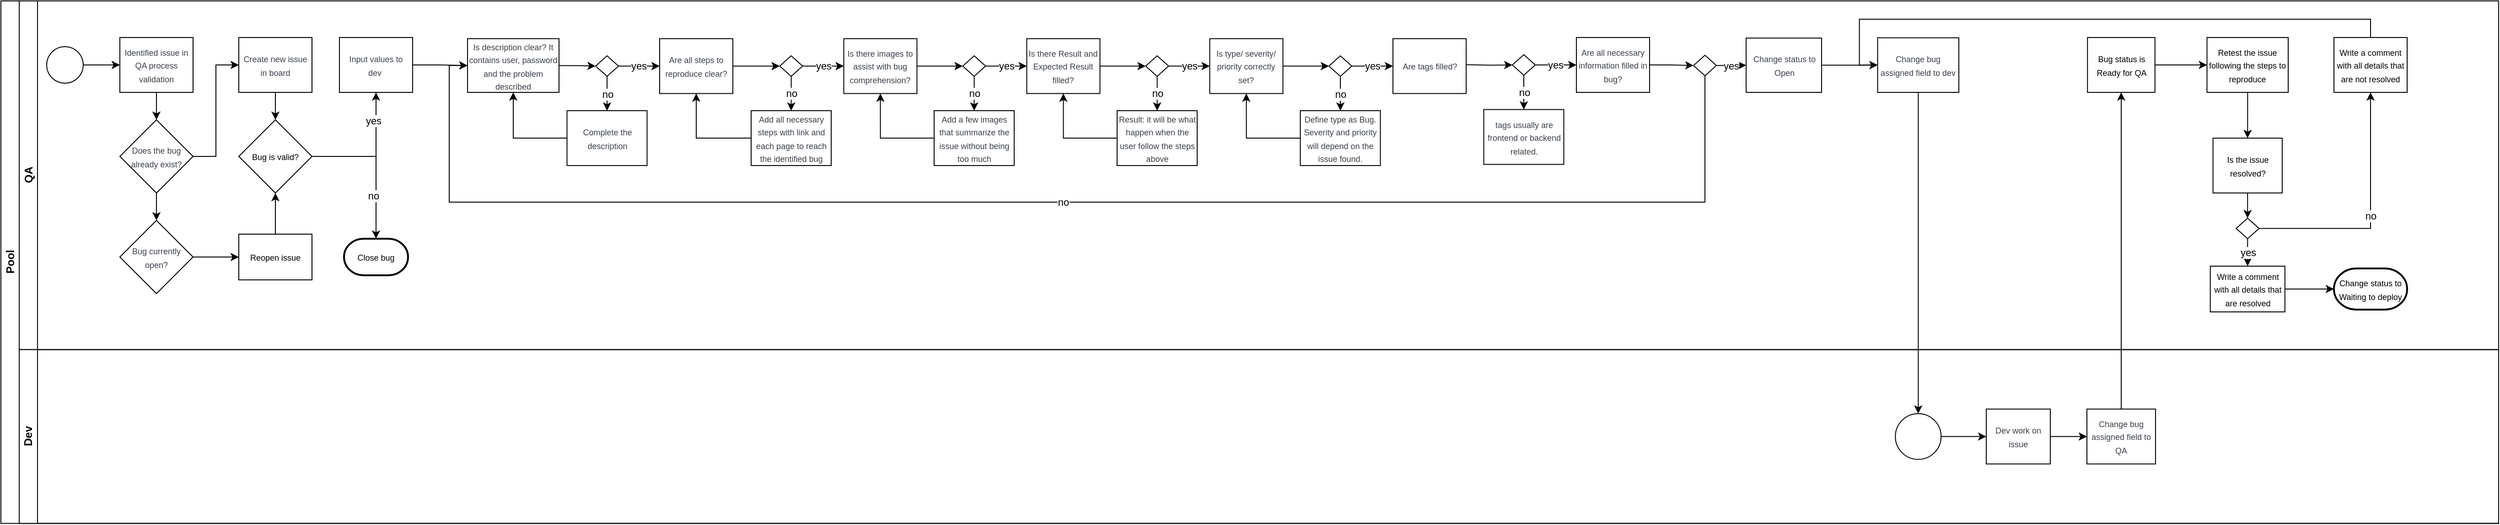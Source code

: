 <mxfile version="24.2.8" type="github">
  <diagram id="prtHgNgQTEPvFCAcTncT" name="Page-1">
    <mxGraphModel dx="1885" dy="1029" grid="1" gridSize="10" guides="1" tooltips="1" connect="1" arrows="1" fold="1" page="1" pageScale="1" pageWidth="827" pageHeight="1169" math="0" shadow="0">
      <root>
        <mxCell id="0" />
        <mxCell id="1" parent="0" />
        <mxCell id="dNxyNK7c78bLwvsdeMH5-19" value="Pool" style="swimlane;html=1;childLayout=stackLayout;resizeParent=1;resizeParentMax=0;horizontal=0;startSize=20;horizontalStack=0;" parent="1" vertex="1">
          <mxGeometry x="120" y="140" width="2730" height="571.25" as="geometry" />
        </mxCell>
        <mxCell id="dNxyNK7c78bLwvsdeMH5-20" value="QA" style="swimlane;html=1;startSize=20;horizontal=0;" parent="dNxyNK7c78bLwvsdeMH5-19" vertex="1">
          <mxGeometry x="20" width="2710" height="381.25" as="geometry" />
        </mxCell>
        <mxCell id="dNxyNK7c78bLwvsdeMH5-25" value="" style="edgeStyle=orthogonalEdgeStyle;rounded=0;orthogonalLoop=1;jettySize=auto;html=1;" parent="dNxyNK7c78bLwvsdeMH5-20" source="dNxyNK7c78bLwvsdeMH5-23" target="dNxyNK7c78bLwvsdeMH5-24" edge="1">
          <mxGeometry relative="1" as="geometry" />
        </mxCell>
        <mxCell id="dNxyNK7c78bLwvsdeMH5-23" value="" style="ellipse;whiteSpace=wrap;html=1;" parent="dNxyNK7c78bLwvsdeMH5-20" vertex="1">
          <mxGeometry x="30" y="50" width="40" height="40" as="geometry" />
        </mxCell>
        <mxCell id="mZFYDZDjduu5su1gbB5g-3" value="" style="edgeStyle=orthogonalEdgeStyle;rounded=0;orthogonalLoop=1;jettySize=auto;html=1;" edge="1" parent="dNxyNK7c78bLwvsdeMH5-20" source="dNxyNK7c78bLwvsdeMH5-24" target="mZFYDZDjduu5su1gbB5g-2">
          <mxGeometry relative="1" as="geometry" />
        </mxCell>
        <mxCell id="dNxyNK7c78bLwvsdeMH5-24" value="&lt;span data-lucid-content=&quot;{&amp;quot;t&amp;quot;:&amp;quot;Identified issue in QA process validation&amp;quot;,&amp;quot;m&amp;quot;:[{&amp;quot;s&amp;quot;:0,&amp;quot;n&amp;quot;:&amp;quot;s&amp;quot;,&amp;quot;v&amp;quot;:22.222,&amp;quot;e&amp;quot;:41},{&amp;quot;s&amp;quot;:0,&amp;quot;n&amp;quot;:&amp;quot;fsp&amp;quot;,&amp;quot;v&amp;quot;:&amp;quot;ss_presetShapeStyle1_textStyle&amp;quot;,&amp;quot;e&amp;quot;:41},{&amp;quot;s&amp;quot;:0,&amp;quot;n&amp;quot;:&amp;quot;fsp2&amp;quot;,&amp;quot;v&amp;quot;:&amp;quot;ss_presetShapeStyle1_textStyle&amp;quot;,&amp;quot;e&amp;quot;:41}]}&quot; data-lucid-type=&quot;application/vnd.lucid.text&quot;&gt;&lt;span style=&quot;color: rgb(58, 65, 74);&quot;&gt;&lt;font style=&quot;font-size: 9px;&quot;&gt;Identified issue in QA process validation&lt;/font&gt;&lt;/span&gt;&lt;/span&gt;" style="rounded=0;whiteSpace=wrap;html=1;fontFamily=Helvetica;fontSize=12;fontColor=#000000;align=center;" parent="dNxyNK7c78bLwvsdeMH5-20" vertex="1">
          <mxGeometry x="110" y="40" width="80" height="60" as="geometry" />
        </mxCell>
        <mxCell id="mZFYDZDjduu5su1gbB5g-8" value="" style="edgeStyle=orthogonalEdgeStyle;rounded=0;orthogonalLoop=1;jettySize=auto;html=1;entryX=0;entryY=0.5;entryDx=0;entryDy=0;" edge="1" parent="dNxyNK7c78bLwvsdeMH5-20" source="mZFYDZDjduu5su1gbB5g-2" target="mZFYDZDjduu5su1gbB5g-7">
          <mxGeometry relative="1" as="geometry" />
        </mxCell>
        <mxCell id="mZFYDZDjduu5su1gbB5g-10" value="" style="edgeStyle=orthogonalEdgeStyle;rounded=0;orthogonalLoop=1;jettySize=auto;html=1;" edge="1" parent="dNxyNK7c78bLwvsdeMH5-20" source="mZFYDZDjduu5su1gbB5g-2" target="mZFYDZDjduu5su1gbB5g-9">
          <mxGeometry relative="1" as="geometry" />
        </mxCell>
        <mxCell id="mZFYDZDjduu5su1gbB5g-2" value="&lt;span data-lucid-content=&quot;{&amp;quot;t&amp;quot;:&amp;quot;Does the bug already exist?&amp;quot;,&amp;quot;m&amp;quot;:[{&amp;quot;s&amp;quot;:0,&amp;quot;n&amp;quot;:&amp;quot;s&amp;quot;,&amp;quot;v&amp;quot;:22.222,&amp;quot;e&amp;quot;:27},{&amp;quot;s&amp;quot;:0,&amp;quot;n&amp;quot;:&amp;quot;fsp&amp;quot;,&amp;quot;v&amp;quot;:&amp;quot;ss_presetShapeStyle1_textStyle&amp;quot;,&amp;quot;e&amp;quot;:27},{&amp;quot;s&amp;quot;:0,&amp;quot;n&amp;quot;:&amp;quot;fsp2&amp;quot;,&amp;quot;v&amp;quot;:&amp;quot;ss_presetShapeStyle1_textStyle&amp;quot;,&amp;quot;e&amp;quot;:27}]}&quot; data-lucid-type=&quot;application/vnd.lucid.text&quot;&gt;&lt;span style=&quot;color: rgb(58, 65, 74);&quot;&gt;&lt;font style=&quot;font-size: 9px;&quot;&gt;Does the bug already exist?&lt;/font&gt;&lt;/span&gt;&lt;/span&gt;" style="rhombus;whiteSpace=wrap;html=1;fontColor=#000000;rounded=0;" vertex="1" parent="dNxyNK7c78bLwvsdeMH5-20">
          <mxGeometry x="110" y="130" width="80" height="80" as="geometry" />
        </mxCell>
        <mxCell id="mZFYDZDjduu5su1gbB5g-12" value="" style="edgeStyle=orthogonalEdgeStyle;rounded=0;orthogonalLoop=1;jettySize=auto;html=1;" edge="1" parent="dNxyNK7c78bLwvsdeMH5-20" source="mZFYDZDjduu5su1gbB5g-7" target="mZFYDZDjduu5su1gbB5g-11">
          <mxGeometry relative="1" as="geometry" />
        </mxCell>
        <mxCell id="mZFYDZDjduu5su1gbB5g-7" value="&lt;span data-lucid-content=&quot;{&amp;quot;t&amp;quot;:&amp;quot;Create new issue in board&amp;quot;,&amp;quot;m&amp;quot;:[{&amp;quot;s&amp;quot;:0,&amp;quot;n&amp;quot;:&amp;quot;s&amp;quot;,&amp;quot;v&amp;quot;:22.222,&amp;quot;e&amp;quot;:25},{&amp;quot;s&amp;quot;:0,&amp;quot;n&amp;quot;:&amp;quot;fsp&amp;quot;,&amp;quot;v&amp;quot;:&amp;quot;ss_presetShapeStyle1_textStyle&amp;quot;,&amp;quot;e&amp;quot;:25},{&amp;quot;s&amp;quot;:0,&amp;quot;n&amp;quot;:&amp;quot;fsp2&amp;quot;,&amp;quot;v&amp;quot;:&amp;quot;ss_presetShapeStyle1_textStyle&amp;quot;,&amp;quot;e&amp;quot;:25}]}&quot; data-lucid-type=&quot;application/vnd.lucid.text&quot;&gt;&lt;span style=&quot;color: rgb(58, 65, 74);&quot;&gt;&lt;font style=&quot;font-size: 9px;&quot;&gt;Create new issue in board&lt;/font&gt;&lt;/span&gt;&lt;/span&gt;" style="whiteSpace=wrap;html=1;fontColor=#000000;rounded=0;" vertex="1" parent="dNxyNK7c78bLwvsdeMH5-20">
          <mxGeometry x="240" y="40" width="80" height="60" as="geometry" />
        </mxCell>
        <mxCell id="mZFYDZDjduu5su1gbB5g-15" value="" style="edgeStyle=orthogonalEdgeStyle;rounded=0;orthogonalLoop=1;jettySize=auto;html=1;" edge="1" parent="dNxyNK7c78bLwvsdeMH5-20" source="mZFYDZDjduu5su1gbB5g-9" target="mZFYDZDjduu5su1gbB5g-14">
          <mxGeometry relative="1" as="geometry" />
        </mxCell>
        <mxCell id="mZFYDZDjduu5su1gbB5g-9" value="&lt;span data-lucid-content=&quot;{&amp;quot;t&amp;quot;:&amp;quot;Bug currently open?&amp;quot;,&amp;quot;m&amp;quot;:[{&amp;quot;s&amp;quot;:0,&amp;quot;n&amp;quot;:&amp;quot;s&amp;quot;,&amp;quot;v&amp;quot;:22.222,&amp;quot;e&amp;quot;:19},{&amp;quot;s&amp;quot;:0,&amp;quot;n&amp;quot;:&amp;quot;fsp&amp;quot;,&amp;quot;v&amp;quot;:&amp;quot;ss_presetShapeStyle1_textStyle&amp;quot;,&amp;quot;e&amp;quot;:19},{&amp;quot;s&amp;quot;:0,&amp;quot;n&amp;quot;:&amp;quot;fsp2&amp;quot;,&amp;quot;v&amp;quot;:&amp;quot;ss_presetShapeStyle1_textStyle&amp;quot;,&amp;quot;e&amp;quot;:19}]}&quot; data-lucid-type=&quot;application/vnd.lucid.text&quot;&gt;&lt;span style=&quot;color: rgb(58, 65, 74);&quot;&gt;&lt;font style=&quot;font-size: 9px;&quot;&gt;Bug currently open?&lt;/font&gt;&lt;/span&gt;&lt;/span&gt;" style="rhombus;whiteSpace=wrap;html=1;fontColor=#000000;rounded=0;" vertex="1" parent="dNxyNK7c78bLwvsdeMH5-20">
          <mxGeometry x="110" y="240" width="80" height="80" as="geometry" />
        </mxCell>
        <mxCell id="mZFYDZDjduu5su1gbB5g-18" value="" style="edgeStyle=orthogonalEdgeStyle;rounded=0;orthogonalLoop=1;jettySize=auto;html=1;" edge="1" parent="dNxyNK7c78bLwvsdeMH5-20" source="mZFYDZDjduu5su1gbB5g-11" target="mZFYDZDjduu5su1gbB5g-17">
          <mxGeometry relative="1" as="geometry" />
        </mxCell>
        <mxCell id="mZFYDZDjduu5su1gbB5g-23" value="yes" style="edgeLabel;html=1;align=center;verticalAlign=middle;resizable=0;points=[];" vertex="1" connectable="0" parent="mZFYDZDjduu5su1gbB5g-18">
          <mxGeometry x="0.558" y="3" relative="1" as="geometry">
            <mxPoint as="offset" />
          </mxGeometry>
        </mxCell>
        <mxCell id="mZFYDZDjduu5su1gbB5g-11" value="&lt;font style=&quot;font-size: 9px;&quot;&gt;Bug is valid?&lt;/font&gt;" style="rhombus;whiteSpace=wrap;html=1;fontColor=#000000;rounded=0;" vertex="1" parent="dNxyNK7c78bLwvsdeMH5-20">
          <mxGeometry x="240" y="130" width="80" height="80" as="geometry" />
        </mxCell>
        <mxCell id="mZFYDZDjduu5su1gbB5g-16" style="edgeStyle=orthogonalEdgeStyle;rounded=0;orthogonalLoop=1;jettySize=auto;html=1;entryX=0.5;entryY=1;entryDx=0;entryDy=0;" edge="1" parent="dNxyNK7c78bLwvsdeMH5-20" source="mZFYDZDjduu5su1gbB5g-14" target="mZFYDZDjduu5su1gbB5g-11">
          <mxGeometry relative="1" as="geometry" />
        </mxCell>
        <mxCell id="mZFYDZDjduu5su1gbB5g-14" value="&lt;font style=&quot;font-size: 9px;&quot;&gt;Reopen issue&lt;/font&gt;" style="whiteSpace=wrap;html=1;fontColor=#000000;rounded=0;" vertex="1" parent="dNxyNK7c78bLwvsdeMH5-20">
          <mxGeometry x="240" y="255" width="80" height="50" as="geometry" />
        </mxCell>
        <mxCell id="mZFYDZDjduu5su1gbB5g-30" value="" style="edgeStyle=orthogonalEdgeStyle;rounded=0;orthogonalLoop=1;jettySize=auto;html=1;" edge="1" parent="dNxyNK7c78bLwvsdeMH5-20" source="mZFYDZDjduu5su1gbB5g-17" target="mZFYDZDjduu5su1gbB5g-29">
          <mxGeometry relative="1" as="geometry" />
        </mxCell>
        <mxCell id="mZFYDZDjduu5su1gbB5g-17" value="&lt;span data-lucid-content=&quot;{&amp;quot;t&amp;quot;:&amp;quot;Input values to dev &amp;quot;,&amp;quot;m&amp;quot;:[{&amp;quot;s&amp;quot;:0,&amp;quot;n&amp;quot;:&amp;quot;s&amp;quot;,&amp;quot;v&amp;quot;:22.222,&amp;quot;e&amp;quot;:20},{&amp;quot;s&amp;quot;:0,&amp;quot;n&amp;quot;:&amp;quot;fsp&amp;quot;,&amp;quot;v&amp;quot;:&amp;quot;ss_presetShapeStyle1_textStyle&amp;quot;,&amp;quot;e&amp;quot;:20},{&amp;quot;s&amp;quot;:0,&amp;quot;n&amp;quot;:&amp;quot;fsp2&amp;quot;,&amp;quot;v&amp;quot;:&amp;quot;ss_presetShapeStyle1_textStyle&amp;quot;,&amp;quot;e&amp;quot;:20}]}&quot; data-lucid-type=&quot;application/vnd.lucid.text&quot;&gt;&lt;span style=&quot;color: rgb(58, 65, 74);&quot;&gt;&lt;font style=&quot;font-size: 9px;&quot;&gt;Input values to dev&amp;nbsp;&lt;/font&gt;&lt;/span&gt;&lt;/span&gt;" style="whiteSpace=wrap;html=1;fontColor=#000000;rounded=0;" vertex="1" parent="dNxyNK7c78bLwvsdeMH5-20">
          <mxGeometry x="350" y="40" width="80" height="60" as="geometry" />
        </mxCell>
        <mxCell id="mZFYDZDjduu5su1gbB5g-22" value="&lt;font style=&quot;font-size: 9px;&quot;&gt;Close bug&lt;/font&gt;" style="strokeWidth=2;html=1;shape=mxgraph.flowchart.terminator;whiteSpace=wrap;" vertex="1" parent="dNxyNK7c78bLwvsdeMH5-20">
          <mxGeometry x="355" y="260" width="70" height="40" as="geometry" />
        </mxCell>
        <mxCell id="mZFYDZDjduu5su1gbB5g-21" style="edgeStyle=orthogonalEdgeStyle;rounded=0;orthogonalLoop=1;jettySize=auto;html=1;" edge="1" parent="dNxyNK7c78bLwvsdeMH5-20" source="mZFYDZDjduu5su1gbB5g-11" target="mZFYDZDjduu5su1gbB5g-22">
          <mxGeometry relative="1" as="geometry">
            <mxPoint x="410" y="260" as="targetPoint" />
          </mxGeometry>
        </mxCell>
        <mxCell id="mZFYDZDjduu5su1gbB5g-26" value="no" style="edgeLabel;html=1;align=center;verticalAlign=middle;resizable=0;points=[];" vertex="1" connectable="0" parent="mZFYDZDjduu5su1gbB5g-21">
          <mxGeometry x="0.411" y="-3" relative="1" as="geometry">
            <mxPoint as="offset" />
          </mxGeometry>
        </mxCell>
        <mxCell id="mZFYDZDjduu5su1gbB5g-32" value="" style="edgeStyle=orthogonalEdgeStyle;rounded=0;orthogonalLoop=1;jettySize=auto;html=1;" edge="1" parent="dNxyNK7c78bLwvsdeMH5-20" source="mZFYDZDjduu5su1gbB5g-29" target="mZFYDZDjduu5su1gbB5g-31">
          <mxGeometry relative="1" as="geometry" />
        </mxCell>
        <mxCell id="mZFYDZDjduu5su1gbB5g-29" value="&lt;span data-lucid-content=&quot;{&amp;quot;t&amp;quot;:&amp;quot;Is description clear? It contains user, password and the problem described&amp;quot;,&amp;quot;m&amp;quot;:[{&amp;quot;s&amp;quot;:0,&amp;quot;n&amp;quot;:&amp;quot;s&amp;quot;,&amp;quot;v&amp;quot;:22.222,&amp;quot;e&amp;quot;:74},{&amp;quot;s&amp;quot;:0,&amp;quot;n&amp;quot;:&amp;quot;fsp&amp;quot;,&amp;quot;v&amp;quot;:&amp;quot;ss_presetShapeStyle1_textStyle&amp;quot;,&amp;quot;e&amp;quot;:74},{&amp;quot;s&amp;quot;:0,&amp;quot;n&amp;quot;:&amp;quot;fsp2&amp;quot;,&amp;quot;v&amp;quot;:&amp;quot;ss_presetShapeStyle1_textStyle&amp;quot;,&amp;quot;e&amp;quot;:74}]}&quot; data-lucid-type=&quot;application/vnd.lucid.text&quot;&gt;&lt;span style=&quot;color: rgb(58, 65, 74);&quot;&gt;&lt;font style=&quot;font-size: 9px;&quot;&gt;Is description clear? It contains user, password and the problem described&lt;/font&gt;&lt;/span&gt;&lt;/span&gt;" style="whiteSpace=wrap;html=1;fontColor=#000000;rounded=0;align=center;" vertex="1" parent="dNxyNK7c78bLwvsdeMH5-20">
          <mxGeometry x="490" y="41.25" width="100" height="58.75" as="geometry" />
        </mxCell>
        <mxCell id="mZFYDZDjduu5su1gbB5g-34" value="yes" style="edgeStyle=orthogonalEdgeStyle;rounded=0;orthogonalLoop=1;jettySize=auto;html=1;" edge="1" parent="dNxyNK7c78bLwvsdeMH5-20" source="mZFYDZDjduu5su1gbB5g-31" target="mZFYDZDjduu5su1gbB5g-33">
          <mxGeometry relative="1" as="geometry" />
        </mxCell>
        <mxCell id="mZFYDZDjduu5su1gbB5g-36" value="no" style="edgeStyle=orthogonalEdgeStyle;rounded=0;orthogonalLoop=1;jettySize=auto;html=1;" edge="1" parent="dNxyNK7c78bLwvsdeMH5-20" source="mZFYDZDjduu5su1gbB5g-31" target="mZFYDZDjduu5su1gbB5g-35">
          <mxGeometry relative="1" as="geometry" />
        </mxCell>
        <mxCell id="mZFYDZDjduu5su1gbB5g-31" value="" style="rhombus;whiteSpace=wrap;html=1;fontColor=#000000;rounded=0;" vertex="1" parent="dNxyNK7c78bLwvsdeMH5-20">
          <mxGeometry x="630" y="60" width="25" height="22.5" as="geometry" />
        </mxCell>
        <mxCell id="mZFYDZDjduu5su1gbB5g-49" style="edgeStyle=orthogonalEdgeStyle;rounded=0;orthogonalLoop=1;jettySize=auto;html=1;exitX=1;exitY=0.5;exitDx=0;exitDy=0;entryX=0;entryY=0.5;entryDx=0;entryDy=0;" edge="1" parent="dNxyNK7c78bLwvsdeMH5-20" source="mZFYDZDjduu5su1gbB5g-33" target="mZFYDZDjduu5su1gbB5g-46">
          <mxGeometry relative="1" as="geometry" />
        </mxCell>
        <mxCell id="mZFYDZDjduu5su1gbB5g-33" value="&lt;span data-lucid-content=&quot;{&amp;quot;t&amp;quot;:&amp;quot;Are all steps to reproduce clear?&amp;quot;,&amp;quot;m&amp;quot;:[{&amp;quot;s&amp;quot;:0,&amp;quot;n&amp;quot;:&amp;quot;s&amp;quot;,&amp;quot;v&amp;quot;:22.222,&amp;quot;e&amp;quot;:33},{&amp;quot;s&amp;quot;:0,&amp;quot;n&amp;quot;:&amp;quot;fsp&amp;quot;,&amp;quot;v&amp;quot;:&amp;quot;ss_presetShapeStyle1_textStyle&amp;quot;,&amp;quot;e&amp;quot;:33},{&amp;quot;s&amp;quot;:0,&amp;quot;n&amp;quot;:&amp;quot;fsp2&amp;quot;,&amp;quot;v&amp;quot;:&amp;quot;ss_presetShapeStyle1_textStyle&amp;quot;,&amp;quot;e&amp;quot;:33}]}&quot; data-lucid-type=&quot;application/vnd.lucid.text&quot;&gt;&lt;span style=&quot;color: rgb(58, 65, 74);&quot;&gt;&lt;font style=&quot;font-size: 9px;&quot;&gt;Are all steps to reproduce clear?&lt;/font&gt;&lt;/span&gt;&lt;/span&gt;" style="whiteSpace=wrap;html=1;fontColor=#000000;rounded=0;" vertex="1" parent="dNxyNK7c78bLwvsdeMH5-20">
          <mxGeometry x="700" y="41.25" width="80" height="60" as="geometry" />
        </mxCell>
        <mxCell id="mZFYDZDjduu5su1gbB5g-35" value="&lt;span data-lucid-content=&quot;{&amp;quot;t&amp;quot;:&amp;quot;Complete the description&amp;quot;,&amp;quot;m&amp;quot;:[{&amp;quot;s&amp;quot;:0,&amp;quot;n&amp;quot;:&amp;quot;s&amp;quot;,&amp;quot;v&amp;quot;:22.222,&amp;quot;e&amp;quot;:24},{&amp;quot;s&amp;quot;:0,&amp;quot;n&amp;quot;:&amp;quot;fsp&amp;quot;,&amp;quot;v&amp;quot;:&amp;quot;ss_presetShapeStyle1_textStyle&amp;quot;,&amp;quot;e&amp;quot;:24},{&amp;quot;s&amp;quot;:0,&amp;quot;n&amp;quot;:&amp;quot;fsp2&amp;quot;,&amp;quot;v&amp;quot;:&amp;quot;ss_presetShapeStyle1_textStyle&amp;quot;,&amp;quot;e&amp;quot;:24}]}&quot; data-lucid-type=&quot;application/vnd.lucid.text&quot;&gt;&lt;span style=&quot;color: rgb(58, 65, 74);&quot;&gt;&lt;font style=&quot;font-size: 9px;&quot;&gt;Complete the description&lt;/font&gt;&lt;/span&gt;&lt;/span&gt;" style="whiteSpace=wrap;html=1;fontColor=#000000;rounded=0;" vertex="1" parent="dNxyNK7c78bLwvsdeMH5-20">
          <mxGeometry x="598.75" y="120" width="87.5" height="60" as="geometry" />
        </mxCell>
        <mxCell id="mZFYDZDjduu5su1gbB5g-42" style="edgeStyle=orthogonalEdgeStyle;rounded=0;orthogonalLoop=1;jettySize=auto;html=1;entryX=0.5;entryY=1;entryDx=0;entryDy=0;" edge="1" parent="dNxyNK7c78bLwvsdeMH5-20" source="mZFYDZDjduu5su1gbB5g-35" target="mZFYDZDjduu5su1gbB5g-29">
          <mxGeometry relative="1" as="geometry">
            <mxPoint x="500" y="150" as="targetPoint" />
          </mxGeometry>
        </mxCell>
        <mxCell id="mZFYDZDjduu5su1gbB5g-44" value="yes" style="edgeStyle=orthogonalEdgeStyle;rounded=0;orthogonalLoop=1;jettySize=auto;html=1;" edge="1" parent="dNxyNK7c78bLwvsdeMH5-20" source="mZFYDZDjduu5su1gbB5g-46" target="mZFYDZDjduu5su1gbB5g-47">
          <mxGeometry relative="1" as="geometry" />
        </mxCell>
        <mxCell id="mZFYDZDjduu5su1gbB5g-45" value="no" style="edgeStyle=orthogonalEdgeStyle;rounded=0;orthogonalLoop=1;jettySize=auto;html=1;" edge="1" parent="dNxyNK7c78bLwvsdeMH5-20" source="mZFYDZDjduu5su1gbB5g-46" target="mZFYDZDjduu5su1gbB5g-48">
          <mxGeometry relative="1" as="geometry" />
        </mxCell>
        <mxCell id="mZFYDZDjduu5su1gbB5g-46" value="" style="rhombus;whiteSpace=wrap;html=1;fontColor=#000000;rounded=0;" vertex="1" parent="dNxyNK7c78bLwvsdeMH5-20">
          <mxGeometry x="831.25" y="60" width="25" height="22.5" as="geometry" />
        </mxCell>
        <mxCell id="mZFYDZDjduu5su1gbB5g-56" style="edgeStyle=orthogonalEdgeStyle;rounded=0;orthogonalLoop=1;jettySize=auto;html=1;exitX=1;exitY=0.5;exitDx=0;exitDy=0;entryX=0;entryY=0.5;entryDx=0;entryDy=0;" edge="1" parent="dNxyNK7c78bLwvsdeMH5-20" source="mZFYDZDjduu5su1gbB5g-47" target="mZFYDZDjduu5su1gbB5g-53">
          <mxGeometry relative="1" as="geometry" />
        </mxCell>
        <mxCell id="mZFYDZDjduu5su1gbB5g-47" value="&lt;span data-lucid-content=&quot;{&amp;quot;t&amp;quot;:&amp;quot;Is there images to assist with bug comprehension?&amp;quot;,&amp;quot;m&amp;quot;:[{&amp;quot;s&amp;quot;:0,&amp;quot;n&amp;quot;:&amp;quot;s&amp;quot;,&amp;quot;v&amp;quot;:22.222,&amp;quot;e&amp;quot;:49},{&amp;quot;s&amp;quot;:0,&amp;quot;n&amp;quot;:&amp;quot;fsp&amp;quot;,&amp;quot;v&amp;quot;:&amp;quot;ss_presetShapeStyle1_textStyle&amp;quot;,&amp;quot;e&amp;quot;:49},{&amp;quot;s&amp;quot;:0,&amp;quot;n&amp;quot;:&amp;quot;fsp2&amp;quot;,&amp;quot;v&amp;quot;:&amp;quot;ss_presetShapeStyle1_textStyle&amp;quot;,&amp;quot;e&amp;quot;:49}]}&quot; data-lucid-type=&quot;application/vnd.lucid.text&quot;&gt;&lt;span style=&quot;color: rgb(58, 65, 74);&quot;&gt;&lt;font style=&quot;font-size: 9px;&quot;&gt;Is there images to assist with bug comprehension?&lt;/font&gt;&lt;/span&gt;&lt;/span&gt;" style="whiteSpace=wrap;html=1;fontColor=#000000;rounded=0;" vertex="1" parent="dNxyNK7c78bLwvsdeMH5-20">
          <mxGeometry x="901.25" y="41.25" width="80" height="60" as="geometry" />
        </mxCell>
        <mxCell id="mZFYDZDjduu5su1gbB5g-50" style="edgeStyle=orthogonalEdgeStyle;rounded=0;orthogonalLoop=1;jettySize=auto;html=1;entryX=0.5;entryY=1;entryDx=0;entryDy=0;" edge="1" parent="dNxyNK7c78bLwvsdeMH5-20" source="mZFYDZDjduu5su1gbB5g-48" target="mZFYDZDjduu5su1gbB5g-33">
          <mxGeometry relative="1" as="geometry" />
        </mxCell>
        <mxCell id="mZFYDZDjduu5su1gbB5g-48" value="&lt;span data-lucid-content=&quot;{&amp;quot;t&amp;quot;:&amp;quot;Add all necessary steps with link and each page to reach the identified bug&amp;quot;,&amp;quot;m&amp;quot;:[{&amp;quot;s&amp;quot;:0,&amp;quot;n&amp;quot;:&amp;quot;s&amp;quot;,&amp;quot;v&amp;quot;:22.222,&amp;quot;e&amp;quot;:75},{&amp;quot;s&amp;quot;:0,&amp;quot;n&amp;quot;:&amp;quot;fsp&amp;quot;,&amp;quot;v&amp;quot;:&amp;quot;ss_presetShapeStyle1_textStyle&amp;quot;,&amp;quot;e&amp;quot;:75},{&amp;quot;s&amp;quot;:0,&amp;quot;n&amp;quot;:&amp;quot;fsp2&amp;quot;,&amp;quot;v&amp;quot;:&amp;quot;ss_presetShapeStyle1_textStyle&amp;quot;,&amp;quot;e&amp;quot;:75}]}&quot; data-lucid-type=&quot;application/vnd.lucid.text&quot;&gt;&lt;span style=&quot;color: rgb(58, 65, 74);&quot;&gt;&lt;font style=&quot;font-size: 9px;&quot;&gt;Add all necessary steps with link and each page to reach the identified bug&lt;/font&gt;&lt;/span&gt;&lt;/span&gt;" style="whiteSpace=wrap;html=1;fontColor=#000000;rounded=0;" vertex="1" parent="dNxyNK7c78bLwvsdeMH5-20">
          <mxGeometry x="800" y="120" width="87.5" height="60" as="geometry" />
        </mxCell>
        <mxCell id="mZFYDZDjduu5su1gbB5g-51" value="yes" style="edgeStyle=orthogonalEdgeStyle;rounded=0;orthogonalLoop=1;jettySize=auto;html=1;" edge="1" parent="dNxyNK7c78bLwvsdeMH5-20" source="mZFYDZDjduu5su1gbB5g-53" target="mZFYDZDjduu5su1gbB5g-54">
          <mxGeometry relative="1" as="geometry" />
        </mxCell>
        <mxCell id="mZFYDZDjduu5su1gbB5g-52" value="no" style="edgeStyle=orthogonalEdgeStyle;rounded=0;orthogonalLoop=1;jettySize=auto;html=1;" edge="1" parent="dNxyNK7c78bLwvsdeMH5-20" source="mZFYDZDjduu5su1gbB5g-53" target="mZFYDZDjduu5su1gbB5g-55">
          <mxGeometry relative="1" as="geometry" />
        </mxCell>
        <mxCell id="mZFYDZDjduu5su1gbB5g-53" value="" style="rhombus;whiteSpace=wrap;html=1;fontColor=#000000;rounded=0;" vertex="1" parent="dNxyNK7c78bLwvsdeMH5-20">
          <mxGeometry x="1031.25" y="60" width="25" height="22.5" as="geometry" />
        </mxCell>
        <mxCell id="mZFYDZDjduu5su1gbB5g-64" style="edgeStyle=orthogonalEdgeStyle;rounded=0;orthogonalLoop=1;jettySize=auto;html=1;entryX=0;entryY=0.5;entryDx=0;entryDy=0;" edge="1" parent="dNxyNK7c78bLwvsdeMH5-20" source="mZFYDZDjduu5su1gbB5g-54" target="mZFYDZDjduu5su1gbB5g-61">
          <mxGeometry relative="1" as="geometry" />
        </mxCell>
        <mxCell id="mZFYDZDjduu5su1gbB5g-54" value="&lt;span data-lucid-content=&quot;{&amp;quot;t&amp;quot;:&amp;quot;Is there Result and Expected Result filled?&amp;quot;,&amp;quot;m&amp;quot;:[{&amp;quot;s&amp;quot;:0,&amp;quot;n&amp;quot;:&amp;quot;s&amp;quot;,&amp;quot;v&amp;quot;:22.222,&amp;quot;e&amp;quot;:43},{&amp;quot;s&amp;quot;:0,&amp;quot;n&amp;quot;:&amp;quot;fsp&amp;quot;,&amp;quot;v&amp;quot;:&amp;quot;ss_presetShapeStyle1_textStyle&amp;quot;,&amp;quot;e&amp;quot;:43},{&amp;quot;s&amp;quot;:0,&amp;quot;n&amp;quot;:&amp;quot;fsp2&amp;quot;,&amp;quot;v&amp;quot;:&amp;quot;ss_presetShapeStyle1_textStyle&amp;quot;,&amp;quot;e&amp;quot;:43}]}&quot; data-lucid-type=&quot;application/vnd.lucid.text&quot;&gt;&lt;span style=&quot;color: rgb(58, 65, 74);&quot;&gt;&lt;font style=&quot;font-size: 9px;&quot;&gt;Is there Result and Expected Result filled?&lt;/font&gt;&lt;/span&gt;&lt;/span&gt;" style="whiteSpace=wrap;html=1;fontColor=#000000;rounded=0;" vertex="1" parent="dNxyNK7c78bLwvsdeMH5-20">
          <mxGeometry x="1101.25" y="41.25" width="80" height="60" as="geometry" />
        </mxCell>
        <mxCell id="mZFYDZDjduu5su1gbB5g-57" style="edgeStyle=orthogonalEdgeStyle;rounded=0;orthogonalLoop=1;jettySize=auto;html=1;entryX=0.5;entryY=1;entryDx=0;entryDy=0;" edge="1" parent="dNxyNK7c78bLwvsdeMH5-20" source="mZFYDZDjduu5su1gbB5g-55" target="mZFYDZDjduu5su1gbB5g-47">
          <mxGeometry relative="1" as="geometry" />
        </mxCell>
        <mxCell id="mZFYDZDjduu5su1gbB5g-55" value="&lt;span data-lucid-content=&quot;{&amp;quot;t&amp;quot;:&amp;quot;Add a few images that summarize the issue without being too much&amp;quot;,&amp;quot;m&amp;quot;:[{&amp;quot;s&amp;quot;:0,&amp;quot;n&amp;quot;:&amp;quot;s&amp;quot;,&amp;quot;v&amp;quot;:22.222,&amp;quot;e&amp;quot;:64},{&amp;quot;s&amp;quot;:0,&amp;quot;n&amp;quot;:&amp;quot;fsp&amp;quot;,&amp;quot;v&amp;quot;:&amp;quot;ss_presetShapeStyle1_textStyle&amp;quot;,&amp;quot;e&amp;quot;:64},{&amp;quot;s&amp;quot;:0,&amp;quot;n&amp;quot;:&amp;quot;fsp2&amp;quot;,&amp;quot;v&amp;quot;:&amp;quot;ss_presetShapeStyle1_textStyle&amp;quot;,&amp;quot;e&amp;quot;:64}]}&quot; data-lucid-type=&quot;application/vnd.lucid.text&quot;&gt;&lt;span style=&quot;color: rgb(58, 65, 74);&quot;&gt;&lt;font style=&quot;font-size: 9px;&quot;&gt;Add a few images that summarize the issue without being too much&lt;/font&gt;&lt;/span&gt;&lt;/span&gt;" style="whiteSpace=wrap;html=1;fontColor=#000000;rounded=0;" vertex="1" parent="dNxyNK7c78bLwvsdeMH5-20">
          <mxGeometry x="1000" y="120" width="87.5" height="60" as="geometry" />
        </mxCell>
        <mxCell id="mZFYDZDjduu5su1gbB5g-59" value="yes" style="edgeStyle=orthogonalEdgeStyle;rounded=0;orthogonalLoop=1;jettySize=auto;html=1;" edge="1" parent="dNxyNK7c78bLwvsdeMH5-20" source="mZFYDZDjduu5su1gbB5g-61" target="mZFYDZDjduu5su1gbB5g-62">
          <mxGeometry relative="1" as="geometry" />
        </mxCell>
        <mxCell id="mZFYDZDjduu5su1gbB5g-60" value="no" style="edgeStyle=orthogonalEdgeStyle;rounded=0;orthogonalLoop=1;jettySize=auto;html=1;" edge="1" parent="dNxyNK7c78bLwvsdeMH5-20" source="mZFYDZDjduu5su1gbB5g-61" target="mZFYDZDjduu5su1gbB5g-63">
          <mxGeometry relative="1" as="geometry" />
        </mxCell>
        <mxCell id="mZFYDZDjduu5su1gbB5g-61" value="" style="rhombus;whiteSpace=wrap;html=1;fontColor=#000000;rounded=0;" vertex="1" parent="dNxyNK7c78bLwvsdeMH5-20">
          <mxGeometry x="1231.25" y="60" width="25" height="22.5" as="geometry" />
        </mxCell>
        <mxCell id="mZFYDZDjduu5su1gbB5g-62" value="&lt;span data-lucid-content=&quot;{&amp;quot;t&amp;quot;:&amp;quot;Is type/ severity/ priority correctly set?&amp;quot;,&amp;quot;m&amp;quot;:[{&amp;quot;s&amp;quot;:0,&amp;quot;n&amp;quot;:&amp;quot;s&amp;quot;,&amp;quot;v&amp;quot;:22.222,&amp;quot;e&amp;quot;:42},{&amp;quot;s&amp;quot;:0,&amp;quot;n&amp;quot;:&amp;quot;fsp&amp;quot;,&amp;quot;v&amp;quot;:&amp;quot;ss_presetShapeStyle1_textStyle&amp;quot;,&amp;quot;e&amp;quot;:42},{&amp;quot;s&amp;quot;:0,&amp;quot;n&amp;quot;:&amp;quot;fsp2&amp;quot;,&amp;quot;v&amp;quot;:&amp;quot;ss_presetShapeStyle1_textStyle&amp;quot;,&amp;quot;e&amp;quot;:42}]}&quot; data-lucid-type=&quot;application/vnd.lucid.text&quot;&gt;&lt;span style=&quot;color: rgb(58, 65, 74);&quot;&gt;&lt;font style=&quot;font-size: 9px;&quot;&gt;Is type/ severity/ priority correctly set?&lt;/font&gt;&lt;/span&gt;&lt;/span&gt;" style="whiteSpace=wrap;html=1;fontColor=#000000;rounded=0;" vertex="1" parent="dNxyNK7c78bLwvsdeMH5-20">
          <mxGeometry x="1301.25" y="41.25" width="80" height="60" as="geometry" />
        </mxCell>
        <mxCell id="mZFYDZDjduu5su1gbB5g-71" style="edgeStyle=orthogonalEdgeStyle;rounded=0;orthogonalLoop=1;jettySize=auto;html=1;entryX=0.5;entryY=1;entryDx=0;entryDy=0;" edge="1" parent="dNxyNK7c78bLwvsdeMH5-20" source="mZFYDZDjduu5su1gbB5g-63" target="mZFYDZDjduu5su1gbB5g-54">
          <mxGeometry relative="1" as="geometry" />
        </mxCell>
        <mxCell id="mZFYDZDjduu5su1gbB5g-63" value="&lt;span data-lucid-content=&quot;{&amp;quot;t&amp;quot;:&amp;quot;Result: it will be what happen when the user follow the steps above&amp;quot;,&amp;quot;m&amp;quot;:[{&amp;quot;s&amp;quot;:0,&amp;quot;n&amp;quot;:&amp;quot;s&amp;quot;,&amp;quot;v&amp;quot;:22.222,&amp;quot;e&amp;quot;:67},{&amp;quot;s&amp;quot;:0,&amp;quot;n&amp;quot;:&amp;quot;fsp&amp;quot;,&amp;quot;v&amp;quot;:&amp;quot;ss_presetShapeStyle1_textStyle&amp;quot;,&amp;quot;e&amp;quot;:67},{&amp;quot;s&amp;quot;:0,&amp;quot;n&amp;quot;:&amp;quot;fsp2&amp;quot;,&amp;quot;v&amp;quot;:&amp;quot;ss_presetShapeStyle1_textStyle&amp;quot;,&amp;quot;e&amp;quot;:67}]}&quot; data-lucid-type=&quot;application/vnd.lucid.text&quot;&gt;&lt;span style=&quot;color: rgb(58, 65, 74);&quot;&gt;&lt;font style=&quot;font-size: 9px;&quot;&gt;Result: it will be what happen when the user follow the steps above&lt;/font&gt;&lt;/span&gt;&lt;/span&gt;" style="whiteSpace=wrap;html=1;fontColor=#000000;rounded=0;" vertex="1" parent="dNxyNK7c78bLwvsdeMH5-20">
          <mxGeometry x="1200" y="120" width="87.5" height="60" as="geometry" />
        </mxCell>
        <mxCell id="mZFYDZDjduu5su1gbB5g-65" style="edgeStyle=orthogonalEdgeStyle;rounded=0;orthogonalLoop=1;jettySize=auto;html=1;entryX=0;entryY=0.5;entryDx=0;entryDy=0;" edge="1" parent="dNxyNK7c78bLwvsdeMH5-20" target="mZFYDZDjduu5su1gbB5g-68" source="mZFYDZDjduu5su1gbB5g-62">
          <mxGeometry relative="1" as="geometry">
            <mxPoint x="1381.25" y="71" as="sourcePoint" />
          </mxGeometry>
        </mxCell>
        <mxCell id="mZFYDZDjduu5su1gbB5g-66" value="yes" style="edgeStyle=orthogonalEdgeStyle;rounded=0;orthogonalLoop=1;jettySize=auto;html=1;" edge="1" parent="dNxyNK7c78bLwvsdeMH5-20" source="mZFYDZDjduu5su1gbB5g-68" target="mZFYDZDjduu5su1gbB5g-69">
          <mxGeometry relative="1" as="geometry" />
        </mxCell>
        <mxCell id="mZFYDZDjduu5su1gbB5g-67" value="no" style="edgeStyle=orthogonalEdgeStyle;rounded=0;orthogonalLoop=1;jettySize=auto;html=1;" edge="1" parent="dNxyNK7c78bLwvsdeMH5-20" source="mZFYDZDjduu5su1gbB5g-68" target="mZFYDZDjduu5su1gbB5g-70">
          <mxGeometry relative="1" as="geometry" />
        </mxCell>
        <mxCell id="mZFYDZDjduu5su1gbB5g-68" value="" style="rhombus;whiteSpace=wrap;html=1;fontColor=#000000;rounded=0;" vertex="1" parent="dNxyNK7c78bLwvsdeMH5-20">
          <mxGeometry x="1431.5" y="60" width="25" height="22.5" as="geometry" />
        </mxCell>
        <mxCell id="mZFYDZDjduu5su1gbB5g-69" value="&lt;span data-lucid-content=&quot;{&amp;quot;t&amp;quot;:&amp;quot;Are tags filled?&amp;quot;,&amp;quot;m&amp;quot;:[{&amp;quot;s&amp;quot;:0,&amp;quot;n&amp;quot;:&amp;quot;s&amp;quot;,&amp;quot;v&amp;quot;:22.222,&amp;quot;e&amp;quot;:16},{&amp;quot;s&amp;quot;:0,&amp;quot;n&amp;quot;:&amp;quot;fsp&amp;quot;,&amp;quot;v&amp;quot;:&amp;quot;ss_presetShapeStyle1_textStyle&amp;quot;,&amp;quot;e&amp;quot;:16},{&amp;quot;s&amp;quot;:0,&amp;quot;n&amp;quot;:&amp;quot;fsp2&amp;quot;,&amp;quot;v&amp;quot;:&amp;quot;ss_presetShapeStyle1_textStyle&amp;quot;,&amp;quot;e&amp;quot;:16}]}&quot; data-lucid-type=&quot;application/vnd.lucid.text&quot;&gt;&lt;span style=&quot;color: rgb(58, 65, 74);&quot;&gt;&lt;font style=&quot;font-size: 9px;&quot;&gt;Are tags filled?&lt;/font&gt;&lt;/span&gt;&lt;/span&gt;" style="whiteSpace=wrap;html=1;fontColor=#000000;rounded=0;" vertex="1" parent="dNxyNK7c78bLwvsdeMH5-20">
          <mxGeometry x="1501.5" y="41.25" width="80" height="60" as="geometry" />
        </mxCell>
        <mxCell id="mZFYDZDjduu5su1gbB5g-72" style="edgeStyle=orthogonalEdgeStyle;rounded=0;orthogonalLoop=1;jettySize=auto;html=1;exitX=0;exitY=0.5;exitDx=0;exitDy=0;entryX=0.5;entryY=1;entryDx=0;entryDy=0;" edge="1" parent="dNxyNK7c78bLwvsdeMH5-20" source="mZFYDZDjduu5su1gbB5g-70" target="mZFYDZDjduu5su1gbB5g-62">
          <mxGeometry relative="1" as="geometry" />
        </mxCell>
        <mxCell id="mZFYDZDjduu5su1gbB5g-70" value="&lt;span data-lucid-content=&quot;{&amp;quot;t&amp;quot;:&amp;quot;Define type as Bug. Severity and priority will depend on the issue found.&amp;quot;,&amp;quot;m&amp;quot;:[{&amp;quot;s&amp;quot;:0,&amp;quot;n&amp;quot;:&amp;quot;s&amp;quot;,&amp;quot;v&amp;quot;:22.222,&amp;quot;e&amp;quot;:73},{&amp;quot;s&amp;quot;:0,&amp;quot;n&amp;quot;:&amp;quot;fsp&amp;quot;,&amp;quot;v&amp;quot;:&amp;quot;ss_presetShapeStyle1_textStyle&amp;quot;,&amp;quot;e&amp;quot;:73},{&amp;quot;s&amp;quot;:0,&amp;quot;n&amp;quot;:&amp;quot;fsp2&amp;quot;,&amp;quot;v&amp;quot;:&amp;quot;ss_presetShapeStyle1_textStyle&amp;quot;,&amp;quot;e&amp;quot;:73}]}&quot; data-lucid-type=&quot;application/vnd.lucid.text&quot;&gt;&lt;span style=&quot;color: rgb(58, 65, 74);&quot;&gt;&lt;font style=&quot;font-size: 9px;&quot;&gt;Define type as Bug. Severity and priority will depend on the issue found.&lt;/font&gt;&lt;/span&gt;&lt;/span&gt;" style="whiteSpace=wrap;html=1;fontColor=#000000;rounded=0;" vertex="1" parent="dNxyNK7c78bLwvsdeMH5-20">
          <mxGeometry x="1400.25" y="120" width="87.5" height="60" as="geometry" />
        </mxCell>
        <mxCell id="mZFYDZDjduu5su1gbB5g-73" style="edgeStyle=orthogonalEdgeStyle;rounded=0;orthogonalLoop=1;jettySize=auto;html=1;entryX=0;entryY=0.5;entryDx=0;entryDy=0;" edge="1" parent="dNxyNK7c78bLwvsdeMH5-20" target="mZFYDZDjduu5su1gbB5g-76">
          <mxGeometry relative="1" as="geometry">
            <mxPoint x="1581.5" y="69.75" as="sourcePoint" />
          </mxGeometry>
        </mxCell>
        <mxCell id="mZFYDZDjduu5su1gbB5g-74" value="yes" style="edgeStyle=orthogonalEdgeStyle;rounded=0;orthogonalLoop=1;jettySize=auto;html=1;" edge="1" parent="dNxyNK7c78bLwvsdeMH5-20" source="mZFYDZDjduu5su1gbB5g-76" target="mZFYDZDjduu5su1gbB5g-77">
          <mxGeometry relative="1" as="geometry" />
        </mxCell>
        <mxCell id="mZFYDZDjduu5su1gbB5g-75" value="no" style="edgeStyle=orthogonalEdgeStyle;rounded=0;orthogonalLoop=1;jettySize=auto;html=1;" edge="1" parent="dNxyNK7c78bLwvsdeMH5-20" source="mZFYDZDjduu5su1gbB5g-76" target="mZFYDZDjduu5su1gbB5g-78">
          <mxGeometry relative="1" as="geometry" />
        </mxCell>
        <mxCell id="mZFYDZDjduu5su1gbB5g-76" value="" style="rhombus;whiteSpace=wrap;html=1;fontColor=#000000;rounded=0;" vertex="1" parent="dNxyNK7c78bLwvsdeMH5-20">
          <mxGeometry x="1632" y="58.75" width="25" height="22.5" as="geometry" />
        </mxCell>
        <mxCell id="mZFYDZDjduu5su1gbB5g-82" style="edgeStyle=orthogonalEdgeStyle;rounded=0;orthogonalLoop=1;jettySize=auto;html=1;exitX=1;exitY=0.5;exitDx=0;exitDy=0;entryX=0;entryY=0.5;entryDx=0;entryDy=0;" edge="1" parent="dNxyNK7c78bLwvsdeMH5-20" source="mZFYDZDjduu5su1gbB5g-77" target="mZFYDZDjduu5su1gbB5g-81">
          <mxGeometry relative="1" as="geometry" />
        </mxCell>
        <mxCell id="mZFYDZDjduu5su1gbB5g-77" value="&lt;span data-lucid-content=&quot;{&amp;quot;t&amp;quot;:&amp;quot;Are all necessary information filled in bug?&amp;quot;,&amp;quot;m&amp;quot;:[{&amp;quot;s&amp;quot;:0,&amp;quot;n&amp;quot;:&amp;quot;s&amp;quot;,&amp;quot;v&amp;quot;:22.222,&amp;quot;e&amp;quot;:44},{&amp;quot;s&amp;quot;:0,&amp;quot;n&amp;quot;:&amp;quot;fsp&amp;quot;,&amp;quot;v&amp;quot;:&amp;quot;ss_presetShapeStyle1_textStyle&amp;quot;,&amp;quot;e&amp;quot;:44},{&amp;quot;s&amp;quot;:0,&amp;quot;n&amp;quot;:&amp;quot;fsp2&amp;quot;,&amp;quot;v&amp;quot;:&amp;quot;ss_presetShapeStyle1_textStyle&amp;quot;,&amp;quot;e&amp;quot;:44}]}&quot; data-lucid-type=&quot;application/vnd.lucid.text&quot;&gt;&lt;span style=&quot;color: rgb(58, 65, 74);&quot;&gt;&lt;font style=&quot;font-size: 9px;&quot;&gt;Are all necessary information filled in bug?&lt;/font&gt;&lt;/span&gt;&lt;/span&gt;" style="whiteSpace=wrap;html=1;fontColor=#000000;rounded=0;" vertex="1" parent="dNxyNK7c78bLwvsdeMH5-20">
          <mxGeometry x="1702" y="40" width="80" height="60" as="geometry" />
        </mxCell>
        <mxCell id="mZFYDZDjduu5su1gbB5g-78" value="&lt;span data-lucid-content=&quot;{&amp;quot;t&amp;quot;:&amp;quot;tags usually are frontend or backend related.&amp;quot;,&amp;quot;m&amp;quot;:[{&amp;quot;s&amp;quot;:0,&amp;quot;n&amp;quot;:&amp;quot;s&amp;quot;,&amp;quot;v&amp;quot;:22.222,&amp;quot;e&amp;quot;:45},{&amp;quot;s&amp;quot;:0,&amp;quot;n&amp;quot;:&amp;quot;fsp&amp;quot;,&amp;quot;v&amp;quot;:&amp;quot;ss_presetShapeStyle1_textStyle&amp;quot;,&amp;quot;e&amp;quot;:45},{&amp;quot;s&amp;quot;:0,&amp;quot;n&amp;quot;:&amp;quot;fsp2&amp;quot;,&amp;quot;v&amp;quot;:&amp;quot;ss_presetShapeStyle1_textStyle&amp;quot;,&amp;quot;e&amp;quot;:45}]}&quot; data-lucid-type=&quot;application/vnd.lucid.text&quot;&gt;&lt;span style=&quot;color: rgb(58, 65, 74);&quot;&gt;&lt;font style=&quot;font-size: 9px;&quot;&gt;tags usually are frontend or backend related.&lt;/font&gt;&lt;/span&gt;&lt;/span&gt;" style="whiteSpace=wrap;html=1;fontColor=#000000;rounded=0;" vertex="1" parent="dNxyNK7c78bLwvsdeMH5-20">
          <mxGeometry x="1600.75" y="118.75" width="87.5" height="60" as="geometry" />
        </mxCell>
        <mxCell id="mZFYDZDjduu5su1gbB5g-83" value="no" style="edgeStyle=orthogonalEdgeStyle;rounded=0;orthogonalLoop=1;jettySize=auto;html=1;exitX=0.5;exitY=1;exitDx=0;exitDy=0;entryX=0;entryY=0.5;entryDx=0;entryDy=0;" edge="1" parent="dNxyNK7c78bLwvsdeMH5-20" source="mZFYDZDjduu5su1gbB5g-81" target="mZFYDZDjduu5su1gbB5g-29">
          <mxGeometry relative="1" as="geometry">
            <Array as="points">
              <mxPoint x="1843" y="220" />
              <mxPoint x="470" y="220" />
              <mxPoint x="470" y="71" />
            </Array>
          </mxGeometry>
        </mxCell>
        <mxCell id="mZFYDZDjduu5su1gbB5g-87" value="yes" style="edgeStyle=orthogonalEdgeStyle;rounded=0;orthogonalLoop=1;jettySize=auto;html=1;" edge="1" parent="dNxyNK7c78bLwvsdeMH5-20" source="mZFYDZDjduu5su1gbB5g-81" target="mZFYDZDjduu5su1gbB5g-86">
          <mxGeometry relative="1" as="geometry" />
        </mxCell>
        <mxCell id="mZFYDZDjduu5su1gbB5g-81" value="" style="rhombus;whiteSpace=wrap;html=1;fontColor=#000000;rounded=0;" vertex="1" parent="dNxyNK7c78bLwvsdeMH5-20">
          <mxGeometry x="1830" y="59.38" width="25" height="22.5" as="geometry" />
        </mxCell>
        <mxCell id="mZFYDZDjduu5su1gbB5g-89" value="" style="edgeStyle=orthogonalEdgeStyle;rounded=0;orthogonalLoop=1;jettySize=auto;html=1;" edge="1" parent="dNxyNK7c78bLwvsdeMH5-20" source="mZFYDZDjduu5su1gbB5g-86" target="mZFYDZDjduu5su1gbB5g-88">
          <mxGeometry relative="1" as="geometry" />
        </mxCell>
        <mxCell id="mZFYDZDjduu5su1gbB5g-86" value="&lt;span data-lucid-content=&quot;{&amp;quot;t&amp;quot;:&amp;quot;Change status to Open&amp;quot;,&amp;quot;m&amp;quot;:[{&amp;quot;s&amp;quot;:0,&amp;quot;n&amp;quot;:&amp;quot;s&amp;quot;,&amp;quot;v&amp;quot;:22.222,&amp;quot;e&amp;quot;:21},{&amp;quot;s&amp;quot;:0,&amp;quot;n&amp;quot;:&amp;quot;fsp&amp;quot;,&amp;quot;v&amp;quot;:&amp;quot;ss_presetShapeStyle1_textStyle&amp;quot;,&amp;quot;e&amp;quot;:21},{&amp;quot;s&amp;quot;:0,&amp;quot;n&amp;quot;:&amp;quot;fsp2&amp;quot;,&amp;quot;v&amp;quot;:&amp;quot;ss_presetShapeStyle1_textStyle&amp;quot;,&amp;quot;e&amp;quot;:21}]}&quot; data-lucid-type=&quot;application/vnd.lucid.text&quot;&gt;&lt;span style=&quot;color: rgb(58, 65, 74);&quot;&gt;&lt;font style=&quot;font-size: 9px;&quot;&gt;Change status to Open&lt;/font&gt;&lt;/span&gt;&lt;/span&gt;" style="whiteSpace=wrap;html=1;fontColor=#000000;rounded=0;" vertex="1" parent="dNxyNK7c78bLwvsdeMH5-20">
          <mxGeometry x="1887.5" y="40.63" width="82.5" height="59.37" as="geometry" />
        </mxCell>
        <mxCell id="mZFYDZDjduu5su1gbB5g-88" value="&lt;span data-lucid-content=&quot;{&amp;quot;t&amp;quot;:&amp;quot;Change bug assigned to dev&amp;quot;,&amp;quot;m&amp;quot;:[{&amp;quot;s&amp;quot;:0,&amp;quot;n&amp;quot;:&amp;quot;s&amp;quot;,&amp;quot;v&amp;quot;:22.222,&amp;quot;e&amp;quot;:26},{&amp;quot;s&amp;quot;:0,&amp;quot;n&amp;quot;:&amp;quot;fsp&amp;quot;,&amp;quot;v&amp;quot;:&amp;quot;ss_presetShapeStyle1_textStyle&amp;quot;,&amp;quot;e&amp;quot;:26},{&amp;quot;s&amp;quot;:0,&amp;quot;n&amp;quot;:&amp;quot;fsp2&amp;quot;,&amp;quot;v&amp;quot;:&amp;quot;ss_presetShapeStyle1_textStyle&amp;quot;,&amp;quot;e&amp;quot;:26}]}&quot; data-lucid-type=&quot;application/vnd.lucid.text&quot;&gt;&lt;span style=&quot;color: rgb(58, 65, 74);&quot;&gt;&lt;font style=&quot;font-size: 9px;&quot;&gt;Change bug assigned field to dev&lt;/font&gt;&lt;/span&gt;&lt;/span&gt;" style="whiteSpace=wrap;html=1;fontColor=#000000;rounded=0;" vertex="1" parent="dNxyNK7c78bLwvsdeMH5-20">
          <mxGeometry x="2031.25" y="40.32" width="88.75" height="59.69" as="geometry" />
        </mxCell>
        <mxCell id="mZFYDZDjduu5su1gbB5g-102" value="" style="edgeStyle=orthogonalEdgeStyle;rounded=0;orthogonalLoop=1;jettySize=auto;html=1;" edge="1" parent="dNxyNK7c78bLwvsdeMH5-20" source="mZFYDZDjduu5su1gbB5g-99" target="mZFYDZDjduu5su1gbB5g-101">
          <mxGeometry relative="1" as="geometry" />
        </mxCell>
        <mxCell id="mZFYDZDjduu5su1gbB5g-99" value="&lt;font style=&quot;font-size: 9px;&quot;&gt;Bug status is Ready for QA&lt;/font&gt;" style="whiteSpace=wrap;html=1;fontColor=#000000;rounded=0;" vertex="1" parent="dNxyNK7c78bLwvsdeMH5-20">
          <mxGeometry x="2260.63" y="40" width="73.75" height="60" as="geometry" />
        </mxCell>
        <mxCell id="mZFYDZDjduu5su1gbB5g-108" value="" style="edgeStyle=orthogonalEdgeStyle;rounded=0;orthogonalLoop=1;jettySize=auto;html=1;" edge="1" parent="dNxyNK7c78bLwvsdeMH5-20" source="mZFYDZDjduu5su1gbB5g-101" target="mZFYDZDjduu5su1gbB5g-107">
          <mxGeometry relative="1" as="geometry" />
        </mxCell>
        <mxCell id="mZFYDZDjduu5su1gbB5g-101" value="&lt;font style=&quot;font-size: 9px;&quot;&gt;Retest the issue following the steps to reproduce&lt;/font&gt;" style="whiteSpace=wrap;html=1;fontColor=#000000;rounded=0;" vertex="1" parent="dNxyNK7c78bLwvsdeMH5-20">
          <mxGeometry x="2391.26" y="40" width="88.74" height="60" as="geometry" />
        </mxCell>
        <mxCell id="mZFYDZDjduu5su1gbB5g-112" value="no" style="edgeStyle=orthogonalEdgeStyle;rounded=0;orthogonalLoop=1;jettySize=auto;html=1;" edge="1" parent="dNxyNK7c78bLwvsdeMH5-20" source="mZFYDZDjduu5su1gbB5g-105" target="mZFYDZDjduu5su1gbB5g-111">
          <mxGeometry relative="1" as="geometry" />
        </mxCell>
        <mxCell id="mZFYDZDjduu5su1gbB5g-117" value="yes" style="edgeStyle=orthogonalEdgeStyle;rounded=0;orthogonalLoop=1;jettySize=auto;html=1;" edge="1" parent="dNxyNK7c78bLwvsdeMH5-20" source="mZFYDZDjduu5su1gbB5g-105" target="mZFYDZDjduu5su1gbB5g-116">
          <mxGeometry relative="1" as="geometry" />
        </mxCell>
        <mxCell id="mZFYDZDjduu5su1gbB5g-105" value="" style="rhombus;whiteSpace=wrap;html=1;fontColor=#000000;rounded=0;" vertex="1" parent="dNxyNK7c78bLwvsdeMH5-20">
          <mxGeometry x="2423.13" y="237.5" width="25" height="22.5" as="geometry" />
        </mxCell>
        <mxCell id="mZFYDZDjduu5su1gbB5g-109" style="edgeStyle=orthogonalEdgeStyle;rounded=0;orthogonalLoop=1;jettySize=auto;html=1;" edge="1" parent="dNxyNK7c78bLwvsdeMH5-20" source="mZFYDZDjduu5su1gbB5g-107" target="mZFYDZDjduu5su1gbB5g-105">
          <mxGeometry relative="1" as="geometry" />
        </mxCell>
        <mxCell id="mZFYDZDjduu5su1gbB5g-107" value="&lt;font style=&quot;font-size: 9px;&quot;&gt;Is the issue resolved?&lt;/font&gt;" style="whiteSpace=wrap;html=1;fontColor=#000000;rounded=0;" vertex="1" parent="dNxyNK7c78bLwvsdeMH5-20">
          <mxGeometry x="2397.82" y="150" width="75.63" height="60" as="geometry" />
        </mxCell>
        <mxCell id="mZFYDZDjduu5su1gbB5g-113" style="edgeStyle=orthogonalEdgeStyle;rounded=0;orthogonalLoop=1;jettySize=auto;html=1;entryX=0;entryY=0.5;entryDx=0;entryDy=0;exitX=0.5;exitY=0;exitDx=0;exitDy=0;" edge="1" parent="dNxyNK7c78bLwvsdeMH5-20" source="mZFYDZDjduu5su1gbB5g-111" target="mZFYDZDjduu5su1gbB5g-88">
          <mxGeometry relative="1" as="geometry" />
        </mxCell>
        <mxCell id="mZFYDZDjduu5su1gbB5g-111" value="&lt;font style=&quot;font-size: 9px;&quot;&gt;Write a comment with all details that are not resolved&lt;/font&gt;" style="whiteSpace=wrap;html=1;fontColor=#000000;rounded=0;" vertex="1" parent="dNxyNK7c78bLwvsdeMH5-20">
          <mxGeometry x="2530" y="40" width="80" height="60" as="geometry" />
        </mxCell>
        <mxCell id="mZFYDZDjduu5su1gbB5g-119" value="" style="edgeStyle=orthogonalEdgeStyle;rounded=0;orthogonalLoop=1;jettySize=auto;html=1;entryX=0;entryY=0.5;entryDx=0;entryDy=0;entryPerimeter=0;" edge="1" parent="dNxyNK7c78bLwvsdeMH5-20" source="mZFYDZDjduu5su1gbB5g-116" target="mZFYDZDjduu5su1gbB5g-120">
          <mxGeometry relative="1" as="geometry">
            <mxPoint x="2537.185" y="315" as="targetPoint" />
          </mxGeometry>
        </mxCell>
        <mxCell id="mZFYDZDjduu5su1gbB5g-116" value="&lt;span style=&quot;font-size: 9px;&quot;&gt;Write a comment with all details that are resolved&lt;/span&gt;" style="whiteSpace=wrap;html=1;fontColor=#000000;rounded=0;" vertex="1" parent="dNxyNK7c78bLwvsdeMH5-20">
          <mxGeometry x="2394.86" y="290" width="81.55" height="50" as="geometry" />
        </mxCell>
        <mxCell id="mZFYDZDjduu5su1gbB5g-120" value="&lt;font style=&quot;font-size: 9px;&quot;&gt;Change status to Waiting to deploy&lt;/font&gt;" style="strokeWidth=2;html=1;shape=mxgraph.flowchart.terminator;whiteSpace=wrap;" vertex="1" parent="dNxyNK7c78bLwvsdeMH5-20">
          <mxGeometry x="2530" y="292.5" width="80" height="45" as="geometry" />
        </mxCell>
        <mxCell id="dNxyNK7c78bLwvsdeMH5-21" value="Dev" style="swimlane;html=1;startSize=20;horizontal=0;" parent="dNxyNK7c78bLwvsdeMH5-19" vertex="1">
          <mxGeometry x="20" y="381.25" width="2710" height="190" as="geometry" />
        </mxCell>
        <mxCell id="mZFYDZDjduu5su1gbB5g-93" value="" style="edgeStyle=orthogonalEdgeStyle;rounded=0;orthogonalLoop=1;jettySize=auto;html=1;" edge="1" parent="dNxyNK7c78bLwvsdeMH5-21" source="mZFYDZDjduu5su1gbB5g-90" target="mZFYDZDjduu5su1gbB5g-92">
          <mxGeometry relative="1" as="geometry" />
        </mxCell>
        <mxCell id="mZFYDZDjduu5su1gbB5g-90" value="" style="ellipse;whiteSpace=wrap;html=1;fontColor=#000000;rounded=0;" vertex="1" parent="dNxyNK7c78bLwvsdeMH5-21">
          <mxGeometry x="2050.63" y="70" width="49.99" height="50" as="geometry" />
        </mxCell>
        <mxCell id="mZFYDZDjduu5su1gbB5g-92" value="&lt;span data-lucid-content=&quot;{&amp;quot;t&amp;quot;:&amp;quot;Dev work on issue&amp;quot;,&amp;quot;m&amp;quot;:[{&amp;quot;s&amp;quot;:0,&amp;quot;n&amp;quot;:&amp;quot;s&amp;quot;,&amp;quot;v&amp;quot;:22.222,&amp;quot;e&amp;quot;:17},{&amp;quot;s&amp;quot;:0,&amp;quot;n&amp;quot;:&amp;quot;fsp&amp;quot;,&amp;quot;v&amp;quot;:&amp;quot;ss_presetShapeStyle1_textStyle&amp;quot;,&amp;quot;e&amp;quot;:17},{&amp;quot;s&amp;quot;:0,&amp;quot;n&amp;quot;:&amp;quot;fsp2&amp;quot;,&amp;quot;v&amp;quot;:&amp;quot;ss_presetShapeStyle1_textStyle&amp;quot;,&amp;quot;e&amp;quot;:17}]}&quot; data-lucid-type=&quot;application/vnd.lucid.text&quot;&gt;&lt;span style=&quot;color: rgb(58, 65, 74);&quot;&gt;&lt;font style=&quot;font-size: 9px;&quot;&gt;Dev work on issue&lt;/font&gt;&lt;/span&gt;&lt;/span&gt;" style="whiteSpace=wrap;html=1;fontColor=#000000;rounded=0;" vertex="1" parent="dNxyNK7c78bLwvsdeMH5-21">
          <mxGeometry x="2150" y="65" width="70" height="60" as="geometry" />
        </mxCell>
        <mxCell id="mZFYDZDjduu5su1gbB5g-94" value="&lt;span style=&quot;color: rgb(58, 65, 74); font-size: 9px;&quot;&gt;Change bug assigned field to QA&lt;/span&gt;" style="whiteSpace=wrap;html=1;fontColor=#000000;rounded=0;" vertex="1" parent="dNxyNK7c78bLwvsdeMH5-21">
          <mxGeometry x="2260" y="65" width="75" height="60" as="geometry" />
        </mxCell>
        <mxCell id="mZFYDZDjduu5su1gbB5g-95" value="" style="edgeStyle=orthogonalEdgeStyle;rounded=0;orthogonalLoop=1;jettySize=auto;html=1;" edge="1" parent="dNxyNK7c78bLwvsdeMH5-21" source="mZFYDZDjduu5su1gbB5g-92" target="mZFYDZDjduu5su1gbB5g-94">
          <mxGeometry relative="1" as="geometry" />
        </mxCell>
        <mxCell id="mZFYDZDjduu5su1gbB5g-91" value="" style="edgeStyle=orthogonalEdgeStyle;rounded=0;orthogonalLoop=1;jettySize=auto;html=1;" edge="1" parent="dNxyNK7c78bLwvsdeMH5-19" source="mZFYDZDjduu5su1gbB5g-88" target="mZFYDZDjduu5su1gbB5g-90">
          <mxGeometry relative="1" as="geometry">
            <Array as="points">
              <mxPoint x="2096" y="425" />
            </Array>
          </mxGeometry>
        </mxCell>
        <mxCell id="mZFYDZDjduu5su1gbB5g-100" value="" style="edgeStyle=orthogonalEdgeStyle;rounded=0;orthogonalLoop=1;jettySize=auto;html=1;" edge="1" parent="dNxyNK7c78bLwvsdeMH5-19" source="mZFYDZDjduu5su1gbB5g-94" target="mZFYDZDjduu5su1gbB5g-99">
          <mxGeometry relative="1" as="geometry" />
        </mxCell>
      </root>
    </mxGraphModel>
  </diagram>
</mxfile>
